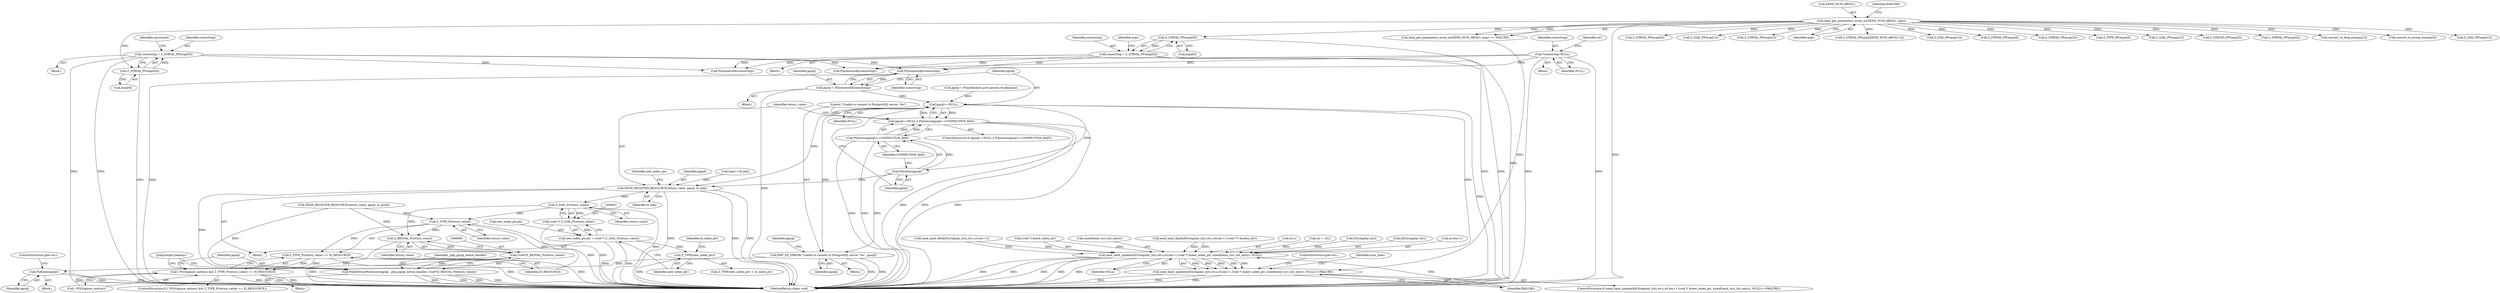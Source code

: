 digraph "0_php_4435b9142ff9813845d5c97ab29a5d637bedb257_5@API" {
"1000861" [label="(Call,PQconnectdb(connstring))"];
"1000433" [label="(Call,connstring = Z_STRVAL_PP(args[0]))"];
"1000435" [label="(Call,Z_STRVAL_PP(args[0]))"];
"1000343" [label="(Call,zend_get_parameters_array_ex(ZEND_NUM_ARGS(), args))"];
"1000445" [label="(Call,connstring = Z_STRVAL_PP(args[0]))"];
"1000447" [label="(Call,Z_STRVAL_PP(args[0]))"];
"1000319" [label="(Call,*connstring=NULL)"];
"1000859" [label="(Call,pgsql = PQconnectdb(connstring))"];
"1000875" [label="(Call,pgsql==NULL)"];
"1000874" [label="(Call,pgsql==NULL || PQstatus(pgsql)==CONNECTION_BAD)"];
"1000879" [label="(Call,PQstatus(pgsql))"];
"1000878" [label="(Call,PQstatus(pgsql)==CONNECTION_BAD)"];
"1000883" [label="(Call,PHP_PQ_ERROR(\"Unable to connect to PostgreSQL server: %s\", pgsql))"];
"1000889" [label="(Call,PQfinish(pgsql))"];
"1000892" [label="(Call,ZEND_REGISTER_RESOURCE(return_value, pgsql, le_link))"];
"1000902" [label="(Call,Z_LVAL_P(return_value))"];
"1000900" [label="(Call,(void *) Z_LVAL_P(return_value))"];
"1000896" [label="(Call,new_index_ptr.ptr = (void *) Z_LVAL_P(return_value))"];
"1000905" [label="(Call,Z_TYPE(new_index_ptr))"];
"1000941" [label="(Call,Z_TYPE_P(return_value))"];
"1000940" [label="(Call,Z_TYPE_P(return_value) == IS_RESOURCE)"];
"1000936" [label="(Call,! PGG(ignore_notices) && Z_TYPE_P(return_value) == IS_RESOURCE)"];
"1000950" [label="(Call,Z_RESVAL_P(return_value))"];
"1000948" [label="(Call,(void*)Z_RESVAL_P(return_value))"];
"1000945" [label="(Call,PQsetNoticeProcessor(pgsql, _php_pgsql_notice_handler, (void*)Z_RESVAL_P(return_value)))"];
"1000910" [label="(Call,zend_hash_update(&EG(regular_list),str.c,str.len+1,(void *) &new_index_ptr, sizeof(zend_rsrc_list_entry), NULL))"];
"1000909" [label="(Call,zend_hash_update(&EG(regular_list),str.c,str.len+1,(void *) &new_index_ptr, sizeof(zend_rsrc_list_entry), NULL)==FAILURE)"];
"1000465" [label="(Call,Z_STRVAL_PP(args[0]))"];
"1000381" [label="(Call,Z_LVAL_PP(args[1]))"];
"1000883" [label="(Call,PHP_PQ_ERROR(\"Unable to connect to PostgreSQL server: %s\", pgsql))"];
"1000914" [label="(Call,str.c)"];
"1000810" [label="(Call,type==le_link)"];
"1000900" [label="(Call,(void *) Z_LVAL_P(return_value))"];
"1000889" [label="(Call,PQfinish(pgsql))"];
"1000902" [label="(Call,Z_LVAL_P(return_value))"];
"1000909" [label="(Call,zend_hash_update(&EG(regular_list),str.c,str.len+1,(void *) &new_index_ptr, sizeof(zend_rsrc_list_entry), NULL)==FAILURE)"];
"1000447" [label="(Call,Z_STRVAL_PP(args[0]))"];
"1000865" [label="(Call,pgsql = PQsetdb(host,port,options,tty,dbname))"];
"1000879" [label="(Call,PQstatus(pgsql))"];
"1000903" [label="(Identifier,return_value)"];
"1000875" [label="(Call,pgsql==NULL)"];
"1000471" [label="(Call,Z_STRVAL_PP(args[1]))"];
"1000858" [label="(Block,)"];
"1000906" [label="(Identifier,new_index_ptr)"];
"1000880" [label="(Identifier,pgsql)"];
"1000861" [label="(Call,PQconnectdb(connstring))"];
"1000297" [label="(Block,)"];
"1000342" [label="(Call,zend_get_parameters_array_ex(ZEND_NUM_ARGS(), args) == FAILURE)"];
"1000947" [label="(Identifier,_php_pgsql_notice_handler)"];
"1000962" [label="(MethodReturn,static void)"];
"1000905" [label="(Call,Z_TYPE(new_index_ptr))"];
"1000345" [label="(Identifier,args)"];
"1000943" [label="(Identifier,IS_RESOURCE)"];
"1000944" [label="(Block,)"];
"1000477" [label="(Call,Z_STRVAL_PP(args[ZEND_NUM_ARGS()-1]))"];
"1000893" [label="(Identifier,return_value)"];
"1000951" [label="(Identifier,return_value)"];
"1000929" [label="(Identifier,FAILURE)"];
"1000391" [label="(Call,Z_LVAL_PP(args[1]))"];
"1000344" [label="(Call,ZEND_NUM_ARGS())"];
"1000320" [label="(Identifier,connstring)"];
"1000952" [label="(JumpTarget,cleanup:)"];
"1000922" [label="(Call,(void *) &new_index_ptr)"];
"1000445" [label="(Call,connstring = Z_STRVAL_PP(args[0]))"];
"1000750" [label="(Call,ZEND_REGISTER_RESOURCE(return_value, pgsql, le_plink))"];
"1000948" [label="(Call,(void*)Z_RESVAL_P(return_value))"];
"1000417" [label="(Call,Z_STRVAL_PP(args[i]))"];
"1000325" [label="(Identifier,str)"];
"1000346" [label="(Identifier,FAILURE)"];
"1000891" [label="(ControlStructure,goto err;)"];
"1000945" [label="(Call,PQsetNoticeProcessor(pgsql, _php_pgsql_notice_handler, (void*)Z_RESVAL_P(return_value)))"];
"1000936" [label="(Call,! PGG(ignore_notices) && Z_TYPE_P(return_value) == IS_RESOURCE)"];
"1000324" [label="(Call,str = {0})"];
"1000489" [label="(Call,Z_STRVAL_PP(args[3]))"];
"1000910" [label="(Call,zend_hash_update(&EG(regular_list),str.c,str.len+1,(void *) &new_index_ptr, sizeof(zend_rsrc_list_entry), NULL))"];
"1000432" [label="(Block,)"];
"1000503" [label="(Identifier,persistent)"];
"1000885" [label="(Identifier,pgsql)"];
"1000896" [label="(Call,new_index_ptr.ptr = (void *) Z_LVAL_P(return_value))"];
"1000935" [label="(ControlStructure,if (! PGG(ignore_notices) && Z_TYPE_P(return_value) == IS_RESOURCE))"];
"1000882" [label="(Block,)"];
"1000373" [label="(Call,Z_TYPE_PP(args[i]))"];
"1000457" [label="(Call,Z_LVAL_PP(args[1]))"];
"1000904" [label="(Call,Z_TYPE(new_index_ptr) = le_index_ptr)"];
"1000860" [label="(Identifier,pgsql)"];
"1000873" [label="(ControlStructure,if (pgsql==NULL || PQstatus(pgsql)==CONNECTION_BAD))"];
"1000888" [label="(Block,)"];
"1000421" [label="(Call,Z_STRLEN_PP(args[i]))"];
"1000898" [label="(Identifier,new_index_ptr)"];
"1000496" [label="(Call,Z_STRVAL_PP(args[2]))"];
"1000937" [label="(Call,! PGG(ignore_notices))"];
"1000907" [label="(Identifier,le_index_ptr)"];
"1000433" [label="(Call,connstring = Z_STRVAL_PP(args[0]))"];
"1000878" [label="(Call,PQstatus(pgsql)==CONNECTION_BAD)"];
"1000931" [label="(ControlStructure,goto err;)"];
"1000859" [label="(Call,pgsql = PQconnectdb(connstring))"];
"1000562" [label="(Call,PQconnectdb(connstring))"];
"1000928" [label="(Identifier,NULL)"];
"1000892" [label="(Call,ZEND_REGISTER_RESOURCE(return_value, pgsql, le_link))"];
"1000876" [label="(Identifier,pgsql)"];
"1000451" [label="(Call,convert_to_long_ex(args[1]))"];
"1000950" [label="(Call,Z_RESVAL_P(return_value))"];
"1000446" [label="(Identifier,connstring)"];
"1000894" [label="(Identifier,pgsql)"];
"1000912" [label="(Call,EG(regular_list))"];
"1000321" [label="(Identifier,NULL)"];
"1000877" [label="(Identifier,NULL)"];
"1000895" [label="(Identifier,le_link)"];
"1000436" [label="(Call,args[0])"];
"1000319" [label="(Call,*connstring=NULL)"];
"1000881" [label="(Identifier,CONNECTION_BAD)"];
"1000946" [label="(Identifier,pgsql)"];
"1000874" [label="(Call,pgsql==NULL || PQstatus(pgsql)==CONNECTION_BAD)"];
"1000406" [label="(Call,convert_to_string_ex(args[i]))"];
"1000755" [label="(Block,)"];
"1000934" [label="(Identifier,num_links)"];
"1000401" [label="(Call,Z_LVAL_PP(args[1]))"];
"1000911" [label="(Call,&EG(regular_list))"];
"1000940" [label="(Call,Z_TYPE_P(return_value) == IS_RESOURCE)"];
"1000448" [label="(Call,args[0])"];
"1000942" [label="(Identifier,return_value)"];
"1000897" [label="(Call,new_index_ptr.ptr)"];
"1000917" [label="(Call,str.len+1)"];
"1000862" [label="(Identifier,connstring)"];
"1000908" [label="(ControlStructure,if (zend_hash_update(&EG(regular_list),str.c,str.len+1,(void *) &new_index_ptr, sizeof(zend_rsrc_list_entry), NULL)==FAILURE))"];
"1000941" [label="(Call,Z_TYPE_P(return_value))"];
"1000453" [label="(Identifier,args)"];
"1000444" [label="(Block,)"];
"1000890" [label="(Identifier,pgsql)"];
"1000676" [label="(Call,PQconnectdb(connstring))"];
"1000343" [label="(Call,zend_get_parameters_array_ex(ZEND_NUM_ARGS(), args))"];
"1000434" [label="(Identifier,connstring)"];
"1000830" [label="(Call,zend_hash_del(&EG(regular_list),str.c,str.len+1))"];
"1000435" [label="(Call,Z_STRVAL_PP(args[0]))"];
"1000926" [label="(Call,sizeof(zend_rsrc_list_entry))"];
"1000765" [label="(Call,zend_hash_find(&EG(regular_list),str.c,str.len+1,(void **) &index_ptr))"];
"1000887" [label="(Identifier,pgsql)"];
"1000884" [label="(Literal,\"Unable to connect to PostgreSQL server: %s\")"];
"1000861" -> "1000859"  [label="AST: "];
"1000861" -> "1000862"  [label="CFG: "];
"1000862" -> "1000861"  [label="AST: "];
"1000859" -> "1000861"  [label="CFG: "];
"1000861" -> "1000962"  [label="DDG: "];
"1000861" -> "1000859"  [label="DDG: "];
"1000433" -> "1000861"  [label="DDG: "];
"1000445" -> "1000861"  [label="DDG: "];
"1000319" -> "1000861"  [label="DDG: "];
"1000433" -> "1000432"  [label="AST: "];
"1000433" -> "1000435"  [label="CFG: "];
"1000434" -> "1000433"  [label="AST: "];
"1000435" -> "1000433"  [label="AST: "];
"1000503" -> "1000433"  [label="CFG: "];
"1000433" -> "1000962"  [label="DDG: "];
"1000433" -> "1000962"  [label="DDG: "];
"1000435" -> "1000433"  [label="DDG: "];
"1000433" -> "1000562"  [label="DDG: "];
"1000433" -> "1000676"  [label="DDG: "];
"1000435" -> "1000436"  [label="CFG: "];
"1000436" -> "1000435"  [label="AST: "];
"1000435" -> "1000962"  [label="DDG: "];
"1000343" -> "1000435"  [label="DDG: "];
"1000343" -> "1000342"  [label="AST: "];
"1000343" -> "1000345"  [label="CFG: "];
"1000344" -> "1000343"  [label="AST: "];
"1000345" -> "1000343"  [label="AST: "];
"1000346" -> "1000343"  [label="CFG: "];
"1000343" -> "1000962"  [label="DDG: "];
"1000343" -> "1000342"  [label="DDG: "];
"1000343" -> "1000342"  [label="DDG: "];
"1000343" -> "1000373"  [label="DDG: "];
"1000343" -> "1000381"  [label="DDG: "];
"1000343" -> "1000391"  [label="DDG: "];
"1000343" -> "1000401"  [label="DDG: "];
"1000343" -> "1000406"  [label="DDG: "];
"1000343" -> "1000417"  [label="DDG: "];
"1000343" -> "1000421"  [label="DDG: "];
"1000343" -> "1000447"  [label="DDG: "];
"1000343" -> "1000451"  [label="DDG: "];
"1000343" -> "1000457"  [label="DDG: "];
"1000343" -> "1000465"  [label="DDG: "];
"1000343" -> "1000471"  [label="DDG: "];
"1000343" -> "1000477"  [label="DDG: "];
"1000343" -> "1000489"  [label="DDG: "];
"1000343" -> "1000496"  [label="DDG: "];
"1000445" -> "1000444"  [label="AST: "];
"1000445" -> "1000447"  [label="CFG: "];
"1000446" -> "1000445"  [label="AST: "];
"1000447" -> "1000445"  [label="AST: "];
"1000453" -> "1000445"  [label="CFG: "];
"1000445" -> "1000962"  [label="DDG: "];
"1000445" -> "1000962"  [label="DDG: "];
"1000447" -> "1000445"  [label="DDG: "];
"1000445" -> "1000562"  [label="DDG: "];
"1000445" -> "1000676"  [label="DDG: "];
"1000447" -> "1000448"  [label="CFG: "];
"1000448" -> "1000447"  [label="AST: "];
"1000447" -> "1000962"  [label="DDG: "];
"1000319" -> "1000297"  [label="AST: "];
"1000319" -> "1000321"  [label="CFG: "];
"1000320" -> "1000319"  [label="AST: "];
"1000321" -> "1000319"  [label="AST: "];
"1000325" -> "1000319"  [label="CFG: "];
"1000319" -> "1000962"  [label="DDG: "];
"1000319" -> "1000962"  [label="DDG: "];
"1000319" -> "1000562"  [label="DDG: "];
"1000319" -> "1000676"  [label="DDG: "];
"1000859" -> "1000858"  [label="AST: "];
"1000860" -> "1000859"  [label="AST: "];
"1000876" -> "1000859"  [label="CFG: "];
"1000859" -> "1000962"  [label="DDG: "];
"1000859" -> "1000875"  [label="DDG: "];
"1000875" -> "1000874"  [label="AST: "];
"1000875" -> "1000877"  [label="CFG: "];
"1000876" -> "1000875"  [label="AST: "];
"1000877" -> "1000875"  [label="AST: "];
"1000880" -> "1000875"  [label="CFG: "];
"1000874" -> "1000875"  [label="CFG: "];
"1000875" -> "1000962"  [label="DDG: "];
"1000875" -> "1000874"  [label="DDG: "];
"1000875" -> "1000874"  [label="DDG: "];
"1000865" -> "1000875"  [label="DDG: "];
"1000875" -> "1000879"  [label="DDG: "];
"1000875" -> "1000883"  [label="DDG: "];
"1000875" -> "1000892"  [label="DDG: "];
"1000875" -> "1000910"  [label="DDG: "];
"1000874" -> "1000873"  [label="AST: "];
"1000874" -> "1000878"  [label="CFG: "];
"1000878" -> "1000874"  [label="AST: "];
"1000884" -> "1000874"  [label="CFG: "];
"1000893" -> "1000874"  [label="CFG: "];
"1000874" -> "1000962"  [label="DDG: "];
"1000874" -> "1000962"  [label="DDG: "];
"1000874" -> "1000962"  [label="DDG: "];
"1000878" -> "1000874"  [label="DDG: "];
"1000878" -> "1000874"  [label="DDG: "];
"1000879" -> "1000878"  [label="AST: "];
"1000879" -> "1000880"  [label="CFG: "];
"1000880" -> "1000879"  [label="AST: "];
"1000881" -> "1000879"  [label="CFG: "];
"1000879" -> "1000878"  [label="DDG: "];
"1000879" -> "1000883"  [label="DDG: "];
"1000879" -> "1000892"  [label="DDG: "];
"1000878" -> "1000881"  [label="CFG: "];
"1000881" -> "1000878"  [label="AST: "];
"1000878" -> "1000962"  [label="DDG: "];
"1000878" -> "1000962"  [label="DDG: "];
"1000883" -> "1000882"  [label="AST: "];
"1000883" -> "1000885"  [label="CFG: "];
"1000884" -> "1000883"  [label="AST: "];
"1000885" -> "1000883"  [label="AST: "];
"1000887" -> "1000883"  [label="CFG: "];
"1000883" -> "1000962"  [label="DDG: "];
"1000883" -> "1000962"  [label="DDG: "];
"1000883" -> "1000889"  [label="DDG: "];
"1000889" -> "1000888"  [label="AST: "];
"1000889" -> "1000890"  [label="CFG: "];
"1000890" -> "1000889"  [label="AST: "];
"1000891" -> "1000889"  [label="CFG: "];
"1000889" -> "1000962"  [label="DDG: "];
"1000889" -> "1000962"  [label="DDG: "];
"1000892" -> "1000755"  [label="AST: "];
"1000892" -> "1000895"  [label="CFG: "];
"1000893" -> "1000892"  [label="AST: "];
"1000894" -> "1000892"  [label="AST: "];
"1000895" -> "1000892"  [label="AST: "];
"1000898" -> "1000892"  [label="CFG: "];
"1000892" -> "1000962"  [label="DDG: "];
"1000892" -> "1000962"  [label="DDG: "];
"1000892" -> "1000962"  [label="DDG: "];
"1000810" -> "1000892"  [label="DDG: "];
"1000892" -> "1000902"  [label="DDG: "];
"1000892" -> "1000945"  [label="DDG: "];
"1000902" -> "1000900"  [label="AST: "];
"1000902" -> "1000903"  [label="CFG: "];
"1000903" -> "1000902"  [label="AST: "];
"1000900" -> "1000902"  [label="CFG: "];
"1000902" -> "1000962"  [label="DDG: "];
"1000902" -> "1000900"  [label="DDG: "];
"1000902" -> "1000941"  [label="DDG: "];
"1000902" -> "1000950"  [label="DDG: "];
"1000900" -> "1000896"  [label="AST: "];
"1000901" -> "1000900"  [label="AST: "];
"1000896" -> "1000900"  [label="CFG: "];
"1000900" -> "1000962"  [label="DDG: "];
"1000900" -> "1000896"  [label="DDG: "];
"1000896" -> "1000755"  [label="AST: "];
"1000897" -> "1000896"  [label="AST: "];
"1000906" -> "1000896"  [label="CFG: "];
"1000896" -> "1000962"  [label="DDG: "];
"1000896" -> "1000962"  [label="DDG: "];
"1000896" -> "1000905"  [label="DDG: "];
"1000905" -> "1000904"  [label="AST: "];
"1000905" -> "1000906"  [label="CFG: "];
"1000906" -> "1000905"  [label="AST: "];
"1000907" -> "1000905"  [label="CFG: "];
"1000905" -> "1000962"  [label="DDG: "];
"1000941" -> "1000940"  [label="AST: "];
"1000941" -> "1000942"  [label="CFG: "];
"1000942" -> "1000941"  [label="AST: "];
"1000943" -> "1000941"  [label="CFG: "];
"1000941" -> "1000962"  [label="DDG: "];
"1000941" -> "1000940"  [label="DDG: "];
"1000750" -> "1000941"  [label="DDG: "];
"1000941" -> "1000950"  [label="DDG: "];
"1000940" -> "1000936"  [label="AST: "];
"1000940" -> "1000943"  [label="CFG: "];
"1000943" -> "1000940"  [label="AST: "];
"1000936" -> "1000940"  [label="CFG: "];
"1000940" -> "1000962"  [label="DDG: "];
"1000940" -> "1000962"  [label="DDG: "];
"1000940" -> "1000936"  [label="DDG: "];
"1000940" -> "1000936"  [label="DDG: "];
"1000936" -> "1000935"  [label="AST: "];
"1000936" -> "1000937"  [label="CFG: "];
"1000937" -> "1000936"  [label="AST: "];
"1000946" -> "1000936"  [label="CFG: "];
"1000952" -> "1000936"  [label="CFG: "];
"1000936" -> "1000962"  [label="DDG: "];
"1000936" -> "1000962"  [label="DDG: "];
"1000936" -> "1000962"  [label="DDG: "];
"1000937" -> "1000936"  [label="DDG: "];
"1000950" -> "1000948"  [label="AST: "];
"1000950" -> "1000951"  [label="CFG: "];
"1000951" -> "1000950"  [label="AST: "];
"1000948" -> "1000950"  [label="CFG: "];
"1000950" -> "1000962"  [label="DDG: "];
"1000950" -> "1000948"  [label="DDG: "];
"1000750" -> "1000950"  [label="DDG: "];
"1000948" -> "1000945"  [label="AST: "];
"1000949" -> "1000948"  [label="AST: "];
"1000945" -> "1000948"  [label="CFG: "];
"1000948" -> "1000962"  [label="DDG: "];
"1000948" -> "1000945"  [label="DDG: "];
"1000945" -> "1000944"  [label="AST: "];
"1000946" -> "1000945"  [label="AST: "];
"1000947" -> "1000945"  [label="AST: "];
"1000952" -> "1000945"  [label="CFG: "];
"1000945" -> "1000962"  [label="DDG: "];
"1000945" -> "1000962"  [label="DDG: "];
"1000945" -> "1000962"  [label="DDG: "];
"1000945" -> "1000962"  [label="DDG: "];
"1000750" -> "1000945"  [label="DDG: "];
"1000910" -> "1000909"  [label="AST: "];
"1000910" -> "1000928"  [label="CFG: "];
"1000911" -> "1000910"  [label="AST: "];
"1000914" -> "1000910"  [label="AST: "];
"1000917" -> "1000910"  [label="AST: "];
"1000922" -> "1000910"  [label="AST: "];
"1000926" -> "1000910"  [label="AST: "];
"1000928" -> "1000910"  [label="AST: "];
"1000929" -> "1000910"  [label="CFG: "];
"1000910" -> "1000962"  [label="DDG: "];
"1000910" -> "1000962"  [label="DDG: "];
"1000910" -> "1000962"  [label="DDG: "];
"1000910" -> "1000962"  [label="DDG: "];
"1000910" -> "1000962"  [label="DDG: "];
"1000910" -> "1000909"  [label="DDG: "];
"1000910" -> "1000909"  [label="DDG: "];
"1000910" -> "1000909"  [label="DDG: "];
"1000910" -> "1000909"  [label="DDG: "];
"1000910" -> "1000909"  [label="DDG: "];
"1000765" -> "1000910"  [label="DDG: "];
"1000765" -> "1000910"  [label="DDG: "];
"1000830" -> "1000910"  [label="DDG: "];
"1000830" -> "1000910"  [label="DDG: "];
"1000912" -> "1000910"  [label="DDG: "];
"1000324" -> "1000910"  [label="DDG: "];
"1000922" -> "1000910"  [label="DDG: "];
"1000909" -> "1000908"  [label="AST: "];
"1000909" -> "1000929"  [label="CFG: "];
"1000929" -> "1000909"  [label="AST: "];
"1000931" -> "1000909"  [label="CFG: "];
"1000934" -> "1000909"  [label="CFG: "];
"1000909" -> "1000962"  [label="DDG: "];
"1000909" -> "1000962"  [label="DDG: "];
"1000909" -> "1000962"  [label="DDG: "];
"1000342" -> "1000909"  [label="DDG: "];
}
